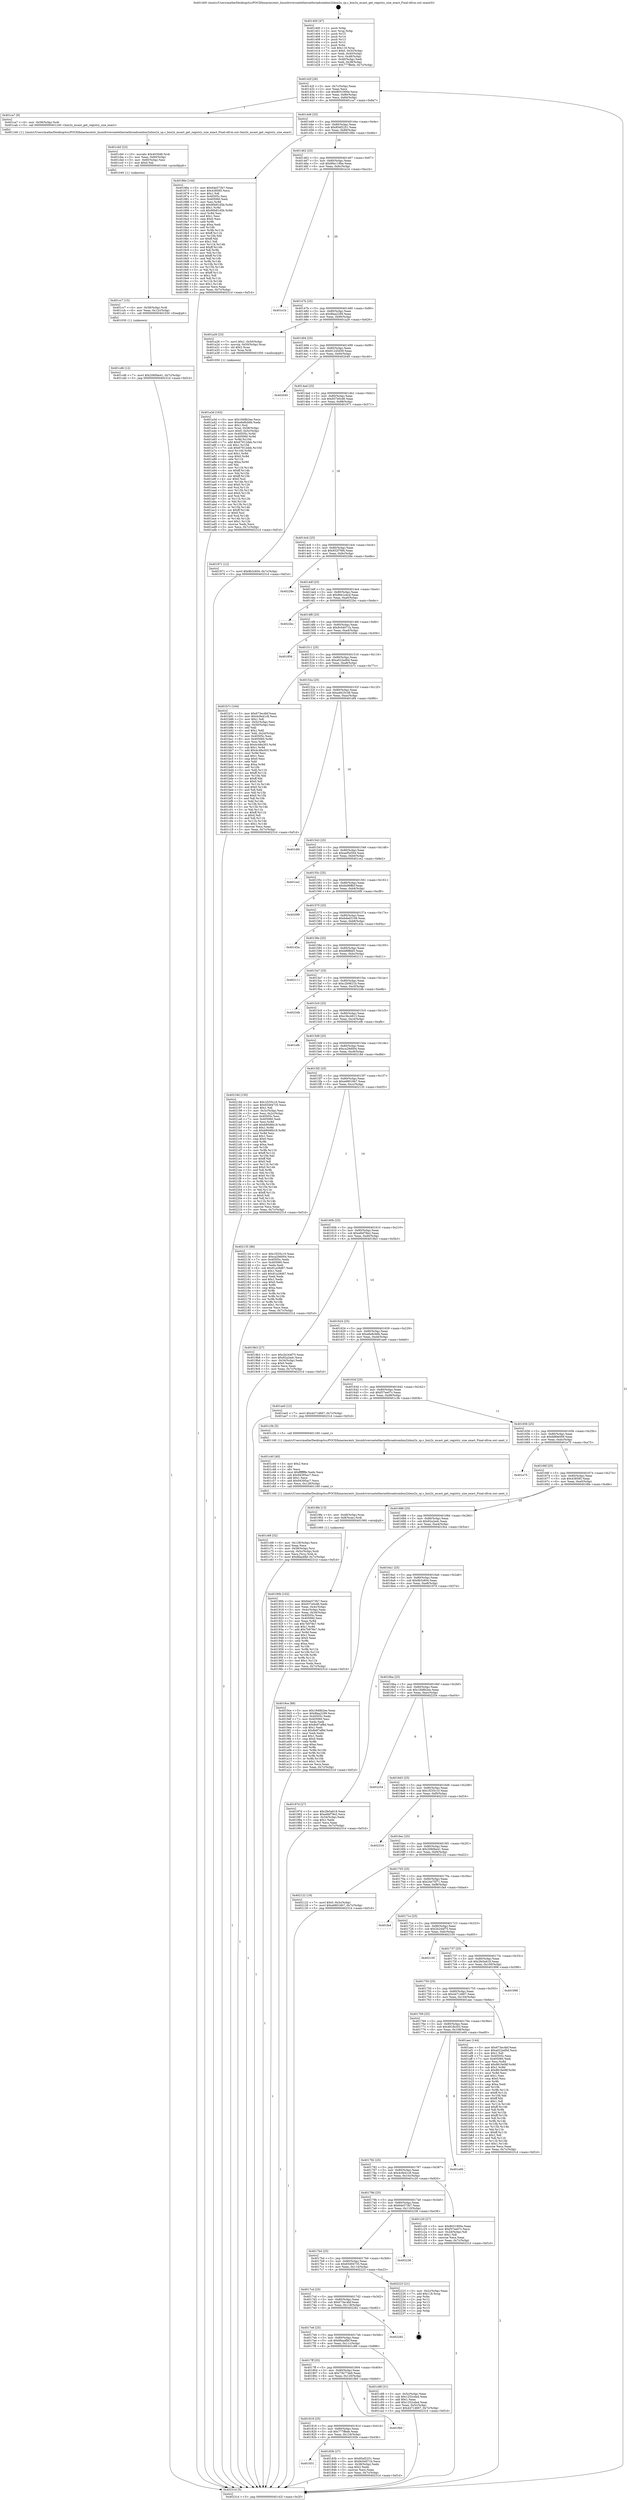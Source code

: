digraph "0x401400" {
  label = "0x401400 (/mnt/c/Users/mathe/Desktop/tcc/POCII/binaries/extr_linuxdriversnetethernetbroadcombnx2xbnx2x_sp.c_bnx2x_mcast_get_registry_size_exact_Final-ollvm.out::main(0))"
  labelloc = "t"
  node[shape=record]

  Entry [label="",width=0.3,height=0.3,shape=circle,fillcolor=black,style=filled]
  "0x40142f" [label="{
     0x40142f [26]\l
     | [instrs]\l
     &nbsp;&nbsp;0x40142f \<+3\>: mov -0x7c(%rbp),%eax\l
     &nbsp;&nbsp;0x401432 \<+2\>: mov %eax,%ecx\l
     &nbsp;&nbsp;0x401434 \<+6\>: sub $0x8031900e,%ecx\l
     &nbsp;&nbsp;0x40143a \<+3\>: mov %eax,-0x80(%rbp)\l
     &nbsp;&nbsp;0x40143d \<+6\>: mov %ecx,-0x84(%rbp)\l
     &nbsp;&nbsp;0x401443 \<+6\>: je 0000000000401ca7 \<main+0x8a7\>\l
  }"]
  "0x401ca7" [label="{
     0x401ca7 [9]\l
     | [instrs]\l
     &nbsp;&nbsp;0x401ca7 \<+4\>: mov -0x58(%rbp),%rdi\l
     &nbsp;&nbsp;0x401cab \<+5\>: call 0000000000401240 \<bnx2x_mcast_get_registry_size_exact\>\l
     | [calls]\l
     &nbsp;&nbsp;0x401240 \{1\} (/mnt/c/Users/mathe/Desktop/tcc/POCII/binaries/extr_linuxdriversnetethernetbroadcombnx2xbnx2x_sp.c_bnx2x_mcast_get_registry_size_exact_Final-ollvm.out::bnx2x_mcast_get_registry_size_exact)\l
  }"]
  "0x401449" [label="{
     0x401449 [25]\l
     | [instrs]\l
     &nbsp;&nbsp;0x401449 \<+5\>: jmp 000000000040144e \<main+0x4e\>\l
     &nbsp;&nbsp;0x40144e \<+3\>: mov -0x80(%rbp),%eax\l
     &nbsp;&nbsp;0x401451 \<+5\>: sub $0x85ef2251,%eax\l
     &nbsp;&nbsp;0x401456 \<+6\>: mov %eax,-0x88(%rbp)\l
     &nbsp;&nbsp;0x40145c \<+6\>: je 000000000040186e \<main+0x46e\>\l
  }"]
  Exit [label="",width=0.3,height=0.3,shape=circle,fillcolor=black,style=filled,peripheries=2]
  "0x40186e" [label="{
     0x40186e [144]\l
     | [instrs]\l
     &nbsp;&nbsp;0x40186e \<+5\>: mov $0x64e573b7,%eax\l
     &nbsp;&nbsp;0x401873 \<+5\>: mov $0x438585,%ecx\l
     &nbsp;&nbsp;0x401878 \<+2\>: mov $0x1,%dl\l
     &nbsp;&nbsp;0x40187a \<+7\>: mov 0x40505c,%esi\l
     &nbsp;&nbsp;0x401881 \<+7\>: mov 0x405060,%edi\l
     &nbsp;&nbsp;0x401888 \<+3\>: mov %esi,%r8d\l
     &nbsp;&nbsp;0x40188b \<+7\>: add $0x90b81d5b,%r8d\l
     &nbsp;&nbsp;0x401892 \<+4\>: sub $0x1,%r8d\l
     &nbsp;&nbsp;0x401896 \<+7\>: sub $0x90b81d5b,%r8d\l
     &nbsp;&nbsp;0x40189d \<+4\>: imul %r8d,%esi\l
     &nbsp;&nbsp;0x4018a1 \<+3\>: and $0x1,%esi\l
     &nbsp;&nbsp;0x4018a4 \<+3\>: cmp $0x0,%esi\l
     &nbsp;&nbsp;0x4018a7 \<+4\>: sete %r9b\l
     &nbsp;&nbsp;0x4018ab \<+3\>: cmp $0xa,%edi\l
     &nbsp;&nbsp;0x4018ae \<+4\>: setl %r10b\l
     &nbsp;&nbsp;0x4018b2 \<+3\>: mov %r9b,%r11b\l
     &nbsp;&nbsp;0x4018b5 \<+4\>: xor $0xff,%r11b\l
     &nbsp;&nbsp;0x4018b9 \<+3\>: mov %r10b,%bl\l
     &nbsp;&nbsp;0x4018bc \<+3\>: xor $0xff,%bl\l
     &nbsp;&nbsp;0x4018bf \<+3\>: xor $0x1,%dl\l
     &nbsp;&nbsp;0x4018c2 \<+3\>: mov %r11b,%r14b\l
     &nbsp;&nbsp;0x4018c5 \<+4\>: and $0xff,%r14b\l
     &nbsp;&nbsp;0x4018c9 \<+3\>: and %dl,%r9b\l
     &nbsp;&nbsp;0x4018cc \<+3\>: mov %bl,%r15b\l
     &nbsp;&nbsp;0x4018cf \<+4\>: and $0xff,%r15b\l
     &nbsp;&nbsp;0x4018d3 \<+3\>: and %dl,%r10b\l
     &nbsp;&nbsp;0x4018d6 \<+3\>: or %r9b,%r14b\l
     &nbsp;&nbsp;0x4018d9 \<+3\>: or %r10b,%r15b\l
     &nbsp;&nbsp;0x4018dc \<+3\>: xor %r15b,%r14b\l
     &nbsp;&nbsp;0x4018df \<+3\>: or %bl,%r11b\l
     &nbsp;&nbsp;0x4018e2 \<+4\>: xor $0xff,%r11b\l
     &nbsp;&nbsp;0x4018e6 \<+3\>: or $0x1,%dl\l
     &nbsp;&nbsp;0x4018e9 \<+3\>: and %dl,%r11b\l
     &nbsp;&nbsp;0x4018ec \<+3\>: or %r11b,%r14b\l
     &nbsp;&nbsp;0x4018ef \<+4\>: test $0x1,%r14b\l
     &nbsp;&nbsp;0x4018f3 \<+3\>: cmovne %ecx,%eax\l
     &nbsp;&nbsp;0x4018f6 \<+3\>: mov %eax,-0x7c(%rbp)\l
     &nbsp;&nbsp;0x4018f9 \<+5\>: jmp 000000000040231d \<main+0xf1d\>\l
  }"]
  "0x401462" [label="{
     0x401462 [25]\l
     | [instrs]\l
     &nbsp;&nbsp;0x401462 \<+5\>: jmp 0000000000401467 \<main+0x67\>\l
     &nbsp;&nbsp;0x401467 \<+3\>: mov -0x80(%rbp),%eax\l
     &nbsp;&nbsp;0x40146a \<+5\>: sub $0x89a119be,%eax\l
     &nbsp;&nbsp;0x40146f \<+6\>: mov %eax,-0x8c(%rbp)\l
     &nbsp;&nbsp;0x401475 \<+6\>: je 0000000000401e1b \<main+0xa1b\>\l
  }"]
  "0x401cd6" [label="{
     0x401cd6 [12]\l
     | [instrs]\l
     &nbsp;&nbsp;0x401cd6 \<+7\>: movl $0x2060be41,-0x7c(%rbp)\l
     &nbsp;&nbsp;0x401cdd \<+5\>: jmp 000000000040231d \<main+0xf1d\>\l
  }"]
  "0x401e1b" [label="{
     0x401e1b\l
  }", style=dashed]
  "0x40147b" [label="{
     0x40147b [25]\l
     | [instrs]\l
     &nbsp;&nbsp;0x40147b \<+5\>: jmp 0000000000401480 \<main+0x80\>\l
     &nbsp;&nbsp;0x401480 \<+3\>: mov -0x80(%rbp),%eax\l
     &nbsp;&nbsp;0x401483 \<+5\>: sub $0x8faa2299,%eax\l
     &nbsp;&nbsp;0x401488 \<+6\>: mov %eax,-0x90(%rbp)\l
     &nbsp;&nbsp;0x40148e \<+6\>: je 0000000000401a26 \<main+0x626\>\l
  }"]
  "0x401cc7" [label="{
     0x401cc7 [15]\l
     | [instrs]\l
     &nbsp;&nbsp;0x401cc7 \<+4\>: mov -0x58(%rbp),%rdi\l
     &nbsp;&nbsp;0x401ccb \<+6\>: mov %eax,-0x12c(%rbp)\l
     &nbsp;&nbsp;0x401cd1 \<+5\>: call 0000000000401030 \<free@plt\>\l
     | [calls]\l
     &nbsp;&nbsp;0x401030 \{1\} (unknown)\l
  }"]
  "0x401a26" [label="{
     0x401a26 [23]\l
     | [instrs]\l
     &nbsp;&nbsp;0x401a26 \<+7\>: movl $0x1,-0x50(%rbp)\l
     &nbsp;&nbsp;0x401a2d \<+4\>: movslq -0x50(%rbp),%rax\l
     &nbsp;&nbsp;0x401a31 \<+4\>: shl $0x2,%rax\l
     &nbsp;&nbsp;0x401a35 \<+3\>: mov %rax,%rdi\l
     &nbsp;&nbsp;0x401a38 \<+5\>: call 0000000000401050 \<malloc@plt\>\l
     | [calls]\l
     &nbsp;&nbsp;0x401050 \{1\} (unknown)\l
  }"]
  "0x401494" [label="{
     0x401494 [25]\l
     | [instrs]\l
     &nbsp;&nbsp;0x401494 \<+5\>: jmp 0000000000401499 \<main+0x99\>\l
     &nbsp;&nbsp;0x401499 \<+3\>: mov -0x80(%rbp),%eax\l
     &nbsp;&nbsp;0x40149c \<+5\>: sub $0x91245d39,%eax\l
     &nbsp;&nbsp;0x4014a1 \<+6\>: mov %eax,-0x94(%rbp)\l
     &nbsp;&nbsp;0x4014a7 \<+6\>: je 0000000000402040 \<main+0xc40\>\l
  }"]
  "0x401cb0" [label="{
     0x401cb0 [23]\l
     | [instrs]\l
     &nbsp;&nbsp;0x401cb0 \<+10\>: movabs $0x4030d6,%rdi\l
     &nbsp;&nbsp;0x401cba \<+3\>: mov %eax,-0x60(%rbp)\l
     &nbsp;&nbsp;0x401cbd \<+3\>: mov -0x60(%rbp),%esi\l
     &nbsp;&nbsp;0x401cc0 \<+2\>: mov $0x0,%al\l
     &nbsp;&nbsp;0x401cc2 \<+5\>: call 0000000000401040 \<printf@plt\>\l
     | [calls]\l
     &nbsp;&nbsp;0x401040 \{1\} (unknown)\l
  }"]
  "0x402040" [label="{
     0x402040\l
  }", style=dashed]
  "0x4014ad" [label="{
     0x4014ad [25]\l
     | [instrs]\l
     &nbsp;&nbsp;0x4014ad \<+5\>: jmp 00000000004014b2 \<main+0xb2\>\l
     &nbsp;&nbsp;0x4014b2 \<+3\>: mov -0x80(%rbp),%eax\l
     &nbsp;&nbsp;0x4014b5 \<+5\>: sub $0x937e0cd6,%eax\l
     &nbsp;&nbsp;0x4014ba \<+6\>: mov %eax,-0x98(%rbp)\l
     &nbsp;&nbsp;0x4014c0 \<+6\>: je 0000000000401971 \<main+0x571\>\l
  }"]
  "0x401c68" [label="{
     0x401c68 [32]\l
     | [instrs]\l
     &nbsp;&nbsp;0x401c68 \<+6\>: mov -0x128(%rbp),%ecx\l
     &nbsp;&nbsp;0x401c6e \<+3\>: imul %eax,%ecx\l
     &nbsp;&nbsp;0x401c71 \<+4\>: mov -0x58(%rbp),%rsi\l
     &nbsp;&nbsp;0x401c75 \<+4\>: movslq -0x5c(%rbp),%rdi\l
     &nbsp;&nbsp;0x401c79 \<+3\>: mov %ecx,(%rsi,%rdi,4)\l
     &nbsp;&nbsp;0x401c7c \<+7\>: movl $0x6faa4fbf,-0x7c(%rbp)\l
     &nbsp;&nbsp;0x401c83 \<+5\>: jmp 000000000040231d \<main+0xf1d\>\l
  }"]
  "0x401971" [label="{
     0x401971 [12]\l
     | [instrs]\l
     &nbsp;&nbsp;0x401971 \<+7\>: movl $0x9b3c604,-0x7c(%rbp)\l
     &nbsp;&nbsp;0x401978 \<+5\>: jmp 000000000040231d \<main+0xf1d\>\l
  }"]
  "0x4014c6" [label="{
     0x4014c6 [25]\l
     | [instrs]\l
     &nbsp;&nbsp;0x4014c6 \<+5\>: jmp 00000000004014cb \<main+0xcb\>\l
     &nbsp;&nbsp;0x4014cb \<+3\>: mov -0x80(%rbp),%eax\l
     &nbsp;&nbsp;0x4014ce \<+5\>: sub $0x952f76f4,%eax\l
     &nbsp;&nbsp;0x4014d3 \<+6\>: mov %eax,-0x9c(%rbp)\l
     &nbsp;&nbsp;0x4014d9 \<+6\>: je 000000000040228e \<main+0xe8e\>\l
  }"]
  "0x401c40" [label="{
     0x401c40 [40]\l
     | [instrs]\l
     &nbsp;&nbsp;0x401c40 \<+5\>: mov $0x2,%ecx\l
     &nbsp;&nbsp;0x401c45 \<+1\>: cltd\l
     &nbsp;&nbsp;0x401c46 \<+2\>: idiv %ecx\l
     &nbsp;&nbsp;0x401c48 \<+6\>: imul $0xfffffffe,%edx,%ecx\l
     &nbsp;&nbsp;0x401c4e \<+6\>: sub $0x94395ac7,%ecx\l
     &nbsp;&nbsp;0x401c54 \<+3\>: add $0x1,%ecx\l
     &nbsp;&nbsp;0x401c57 \<+6\>: add $0x94395ac7,%ecx\l
     &nbsp;&nbsp;0x401c5d \<+6\>: mov %ecx,-0x128(%rbp)\l
     &nbsp;&nbsp;0x401c63 \<+5\>: call 0000000000401160 \<next_i\>\l
     | [calls]\l
     &nbsp;&nbsp;0x401160 \{1\} (/mnt/c/Users/mathe/Desktop/tcc/POCII/binaries/extr_linuxdriversnetethernetbroadcombnx2xbnx2x_sp.c_bnx2x_mcast_get_registry_size_exact_Final-ollvm.out::next_i)\l
  }"]
  "0x40228e" [label="{
     0x40228e\l
  }", style=dashed]
  "0x4014df" [label="{
     0x4014df [25]\l
     | [instrs]\l
     &nbsp;&nbsp;0x4014df \<+5\>: jmp 00000000004014e4 \<main+0xe4\>\l
     &nbsp;&nbsp;0x4014e4 \<+3\>: mov -0x80(%rbp),%eax\l
     &nbsp;&nbsp;0x4014e7 \<+5\>: sub $0x96e1e4cd,%eax\l
     &nbsp;&nbsp;0x4014ec \<+6\>: mov %eax,-0xa0(%rbp)\l
     &nbsp;&nbsp;0x4014f2 \<+6\>: je 00000000004022bc \<main+0xebc\>\l
  }"]
  "0x401a3d" [label="{
     0x401a3d [163]\l
     | [instrs]\l
     &nbsp;&nbsp;0x401a3d \<+5\>: mov $0x1848b2ee,%ecx\l
     &nbsp;&nbsp;0x401a42 \<+5\>: mov $0xe6e8cb6b,%edx\l
     &nbsp;&nbsp;0x401a47 \<+3\>: mov $0x1,%sil\l
     &nbsp;&nbsp;0x401a4a \<+4\>: mov %rax,-0x58(%rbp)\l
     &nbsp;&nbsp;0x401a4e \<+7\>: movl $0x0,-0x5c(%rbp)\l
     &nbsp;&nbsp;0x401a55 \<+8\>: mov 0x40505c,%r8d\l
     &nbsp;&nbsp;0x401a5d \<+8\>: mov 0x405060,%r9d\l
     &nbsp;&nbsp;0x401a65 \<+3\>: mov %r8d,%r10d\l
     &nbsp;&nbsp;0x401a68 \<+7\>: add $0x67912deb,%r10d\l
     &nbsp;&nbsp;0x401a6f \<+4\>: sub $0x1,%r10d\l
     &nbsp;&nbsp;0x401a73 \<+7\>: sub $0x67912deb,%r10d\l
     &nbsp;&nbsp;0x401a7a \<+4\>: imul %r10d,%r8d\l
     &nbsp;&nbsp;0x401a7e \<+4\>: and $0x1,%r8d\l
     &nbsp;&nbsp;0x401a82 \<+4\>: cmp $0x0,%r8d\l
     &nbsp;&nbsp;0x401a86 \<+4\>: sete %r11b\l
     &nbsp;&nbsp;0x401a8a \<+4\>: cmp $0xa,%r9d\l
     &nbsp;&nbsp;0x401a8e \<+3\>: setl %bl\l
     &nbsp;&nbsp;0x401a91 \<+3\>: mov %r11b,%r14b\l
     &nbsp;&nbsp;0x401a94 \<+4\>: xor $0xff,%r14b\l
     &nbsp;&nbsp;0x401a98 \<+3\>: mov %bl,%r15b\l
     &nbsp;&nbsp;0x401a9b \<+4\>: xor $0xff,%r15b\l
     &nbsp;&nbsp;0x401a9f \<+4\>: xor $0x0,%sil\l
     &nbsp;&nbsp;0x401aa3 \<+3\>: mov %r14b,%r12b\l
     &nbsp;&nbsp;0x401aa6 \<+4\>: and $0x0,%r12b\l
     &nbsp;&nbsp;0x401aaa \<+3\>: and %sil,%r11b\l
     &nbsp;&nbsp;0x401aad \<+3\>: mov %r15b,%r13b\l
     &nbsp;&nbsp;0x401ab0 \<+4\>: and $0x0,%r13b\l
     &nbsp;&nbsp;0x401ab4 \<+3\>: and %sil,%bl\l
     &nbsp;&nbsp;0x401ab7 \<+3\>: or %r11b,%r12b\l
     &nbsp;&nbsp;0x401aba \<+3\>: or %bl,%r13b\l
     &nbsp;&nbsp;0x401abd \<+3\>: xor %r13b,%r12b\l
     &nbsp;&nbsp;0x401ac0 \<+3\>: or %r15b,%r14b\l
     &nbsp;&nbsp;0x401ac3 \<+4\>: xor $0xff,%r14b\l
     &nbsp;&nbsp;0x401ac7 \<+4\>: or $0x0,%sil\l
     &nbsp;&nbsp;0x401acb \<+3\>: and %sil,%r14b\l
     &nbsp;&nbsp;0x401ace \<+3\>: or %r14b,%r12b\l
     &nbsp;&nbsp;0x401ad1 \<+4\>: test $0x1,%r12b\l
     &nbsp;&nbsp;0x401ad5 \<+3\>: cmovne %edx,%ecx\l
     &nbsp;&nbsp;0x401ad8 \<+3\>: mov %ecx,-0x7c(%rbp)\l
     &nbsp;&nbsp;0x401adb \<+5\>: jmp 000000000040231d \<main+0xf1d\>\l
  }"]
  "0x4022bc" [label="{
     0x4022bc\l
  }", style=dashed]
  "0x4014f8" [label="{
     0x4014f8 [25]\l
     | [instrs]\l
     &nbsp;&nbsp;0x4014f8 \<+5\>: jmp 00000000004014fd \<main+0xfd\>\l
     &nbsp;&nbsp;0x4014fd \<+3\>: mov -0x80(%rbp),%eax\l
     &nbsp;&nbsp;0x401500 \<+5\>: sub $0x9c04071b,%eax\l
     &nbsp;&nbsp;0x401505 \<+6\>: mov %eax,-0xa4(%rbp)\l
     &nbsp;&nbsp;0x40150b \<+6\>: je 0000000000401856 \<main+0x456\>\l
  }"]
  "0x40190b" [label="{
     0x40190b [102]\l
     | [instrs]\l
     &nbsp;&nbsp;0x40190b \<+5\>: mov $0x64e573b7,%ecx\l
     &nbsp;&nbsp;0x401910 \<+5\>: mov $0x937e0cd6,%edx\l
     &nbsp;&nbsp;0x401915 \<+3\>: mov %eax,-0x4c(%rbp)\l
     &nbsp;&nbsp;0x401918 \<+3\>: mov -0x4c(%rbp),%eax\l
     &nbsp;&nbsp;0x40191b \<+3\>: mov %eax,-0x34(%rbp)\l
     &nbsp;&nbsp;0x40191e \<+7\>: mov 0x40505c,%eax\l
     &nbsp;&nbsp;0x401925 \<+7\>: mov 0x405060,%esi\l
     &nbsp;&nbsp;0x40192c \<+3\>: mov %eax,%r8d\l
     &nbsp;&nbsp;0x40192f \<+7\>: sub $0x7b978e7,%r8d\l
     &nbsp;&nbsp;0x401936 \<+4\>: sub $0x1,%r8d\l
     &nbsp;&nbsp;0x40193a \<+7\>: add $0x7b978e7,%r8d\l
     &nbsp;&nbsp;0x401941 \<+4\>: imul %r8d,%eax\l
     &nbsp;&nbsp;0x401945 \<+3\>: and $0x1,%eax\l
     &nbsp;&nbsp;0x401948 \<+3\>: cmp $0x0,%eax\l
     &nbsp;&nbsp;0x40194b \<+4\>: sete %r9b\l
     &nbsp;&nbsp;0x40194f \<+3\>: cmp $0xa,%esi\l
     &nbsp;&nbsp;0x401952 \<+4\>: setl %r10b\l
     &nbsp;&nbsp;0x401956 \<+3\>: mov %r9b,%r11b\l
     &nbsp;&nbsp;0x401959 \<+3\>: and %r10b,%r11b\l
     &nbsp;&nbsp;0x40195c \<+3\>: xor %r10b,%r9b\l
     &nbsp;&nbsp;0x40195f \<+3\>: or %r9b,%r11b\l
     &nbsp;&nbsp;0x401962 \<+4\>: test $0x1,%r11b\l
     &nbsp;&nbsp;0x401966 \<+3\>: cmovne %edx,%ecx\l
     &nbsp;&nbsp;0x401969 \<+3\>: mov %ecx,-0x7c(%rbp)\l
     &nbsp;&nbsp;0x40196c \<+5\>: jmp 000000000040231d \<main+0xf1d\>\l
  }"]
  "0x401856" [label="{
     0x401856\l
  }", style=dashed]
  "0x401511" [label="{
     0x401511 [25]\l
     | [instrs]\l
     &nbsp;&nbsp;0x401511 \<+5\>: jmp 0000000000401516 \<main+0x116\>\l
     &nbsp;&nbsp;0x401516 \<+3\>: mov -0x80(%rbp),%eax\l
     &nbsp;&nbsp;0x401519 \<+5\>: sub $0xa022ed0d,%eax\l
     &nbsp;&nbsp;0x40151e \<+6\>: mov %eax,-0xa8(%rbp)\l
     &nbsp;&nbsp;0x401524 \<+6\>: je 0000000000401b7c \<main+0x77c\>\l
  }"]
  "0x401400" [label="{
     0x401400 [47]\l
     | [instrs]\l
     &nbsp;&nbsp;0x401400 \<+1\>: push %rbp\l
     &nbsp;&nbsp;0x401401 \<+3\>: mov %rsp,%rbp\l
     &nbsp;&nbsp;0x401404 \<+2\>: push %r15\l
     &nbsp;&nbsp;0x401406 \<+2\>: push %r14\l
     &nbsp;&nbsp;0x401408 \<+2\>: push %r13\l
     &nbsp;&nbsp;0x40140a \<+2\>: push %r12\l
     &nbsp;&nbsp;0x40140c \<+1\>: push %rbx\l
     &nbsp;&nbsp;0x40140d \<+7\>: sub $0x118,%rsp\l
     &nbsp;&nbsp;0x401414 \<+7\>: movl $0x0,-0x3c(%rbp)\l
     &nbsp;&nbsp;0x40141b \<+3\>: mov %edi,-0x40(%rbp)\l
     &nbsp;&nbsp;0x40141e \<+4\>: mov %rsi,-0x48(%rbp)\l
     &nbsp;&nbsp;0x401422 \<+3\>: mov -0x40(%rbp),%edi\l
     &nbsp;&nbsp;0x401425 \<+3\>: mov %edi,-0x38(%rbp)\l
     &nbsp;&nbsp;0x401428 \<+7\>: movl $0x777ffede,-0x7c(%rbp)\l
  }"]
  "0x401b7c" [label="{
     0x401b7c [164]\l
     | [instrs]\l
     &nbsp;&nbsp;0x401b7c \<+5\>: mov $0x673ec4bf,%eax\l
     &nbsp;&nbsp;0x401b81 \<+5\>: mov $0x4c9e41c8,%ecx\l
     &nbsp;&nbsp;0x401b86 \<+2\>: mov $0x1,%dl\l
     &nbsp;&nbsp;0x401b88 \<+3\>: mov -0x5c(%rbp),%esi\l
     &nbsp;&nbsp;0x401b8b \<+3\>: cmp -0x50(%rbp),%esi\l
     &nbsp;&nbsp;0x401b8e \<+4\>: setl %dil\l
     &nbsp;&nbsp;0x401b92 \<+4\>: and $0x1,%dil\l
     &nbsp;&nbsp;0x401b96 \<+4\>: mov %dil,-0x2d(%rbp)\l
     &nbsp;&nbsp;0x401b9a \<+7\>: mov 0x40505c,%esi\l
     &nbsp;&nbsp;0x401ba1 \<+8\>: mov 0x405060,%r8d\l
     &nbsp;&nbsp;0x401ba9 \<+3\>: mov %esi,%r9d\l
     &nbsp;&nbsp;0x401bac \<+7\>: sub $0x4c48a303,%r9d\l
     &nbsp;&nbsp;0x401bb3 \<+4\>: sub $0x1,%r9d\l
     &nbsp;&nbsp;0x401bb7 \<+7\>: add $0x4c48a303,%r9d\l
     &nbsp;&nbsp;0x401bbe \<+4\>: imul %r9d,%esi\l
     &nbsp;&nbsp;0x401bc2 \<+3\>: and $0x1,%esi\l
     &nbsp;&nbsp;0x401bc5 \<+3\>: cmp $0x0,%esi\l
     &nbsp;&nbsp;0x401bc8 \<+4\>: sete %dil\l
     &nbsp;&nbsp;0x401bcc \<+4\>: cmp $0xa,%r8d\l
     &nbsp;&nbsp;0x401bd0 \<+4\>: setl %r10b\l
     &nbsp;&nbsp;0x401bd4 \<+3\>: mov %dil,%r11b\l
     &nbsp;&nbsp;0x401bd7 \<+4\>: xor $0xff,%r11b\l
     &nbsp;&nbsp;0x401bdb \<+3\>: mov %r10b,%bl\l
     &nbsp;&nbsp;0x401bde \<+3\>: xor $0xff,%bl\l
     &nbsp;&nbsp;0x401be1 \<+3\>: xor $0x0,%dl\l
     &nbsp;&nbsp;0x401be4 \<+3\>: mov %r11b,%r14b\l
     &nbsp;&nbsp;0x401be7 \<+4\>: and $0x0,%r14b\l
     &nbsp;&nbsp;0x401beb \<+3\>: and %dl,%dil\l
     &nbsp;&nbsp;0x401bee \<+3\>: mov %bl,%r15b\l
     &nbsp;&nbsp;0x401bf1 \<+4\>: and $0x0,%r15b\l
     &nbsp;&nbsp;0x401bf5 \<+3\>: and %dl,%r10b\l
     &nbsp;&nbsp;0x401bf8 \<+3\>: or %dil,%r14b\l
     &nbsp;&nbsp;0x401bfb \<+3\>: or %r10b,%r15b\l
     &nbsp;&nbsp;0x401bfe \<+3\>: xor %r15b,%r14b\l
     &nbsp;&nbsp;0x401c01 \<+3\>: or %bl,%r11b\l
     &nbsp;&nbsp;0x401c04 \<+4\>: xor $0xff,%r11b\l
     &nbsp;&nbsp;0x401c08 \<+3\>: or $0x0,%dl\l
     &nbsp;&nbsp;0x401c0b \<+3\>: and %dl,%r11b\l
     &nbsp;&nbsp;0x401c0e \<+3\>: or %r11b,%r14b\l
     &nbsp;&nbsp;0x401c11 \<+4\>: test $0x1,%r14b\l
     &nbsp;&nbsp;0x401c15 \<+3\>: cmovne %ecx,%eax\l
     &nbsp;&nbsp;0x401c18 \<+3\>: mov %eax,-0x7c(%rbp)\l
     &nbsp;&nbsp;0x401c1b \<+5\>: jmp 000000000040231d \<main+0xf1d\>\l
  }"]
  "0x40152a" [label="{
     0x40152a [25]\l
     | [instrs]\l
     &nbsp;&nbsp;0x40152a \<+5\>: jmp 000000000040152f \<main+0x12f\>\l
     &nbsp;&nbsp;0x40152f \<+3\>: mov -0x80(%rbp),%eax\l
     &nbsp;&nbsp;0x401532 \<+5\>: sub $0xa4625c38,%eax\l
     &nbsp;&nbsp;0x401537 \<+6\>: mov %eax,-0xac(%rbp)\l
     &nbsp;&nbsp;0x40153d \<+6\>: je 0000000000401df4 \<main+0x9f4\>\l
  }"]
  "0x40231d" [label="{
     0x40231d [5]\l
     | [instrs]\l
     &nbsp;&nbsp;0x40231d \<+5\>: jmp 000000000040142f \<main+0x2f\>\l
  }"]
  "0x401df4" [label="{
     0x401df4\l
  }", style=dashed]
  "0x401543" [label="{
     0x401543 [25]\l
     | [instrs]\l
     &nbsp;&nbsp;0x401543 \<+5\>: jmp 0000000000401548 \<main+0x148\>\l
     &nbsp;&nbsp;0x401548 \<+3\>: mov -0x80(%rbp),%eax\l
     &nbsp;&nbsp;0x40154b \<+5\>: sub $0xaef5e504,%eax\l
     &nbsp;&nbsp;0x401550 \<+6\>: mov %eax,-0xb0(%rbp)\l
     &nbsp;&nbsp;0x401556 \<+6\>: je 0000000000401ce2 \<main+0x8e2\>\l
  }"]
  "0x401831" [label="{
     0x401831\l
  }", style=dashed]
  "0x401ce2" [label="{
     0x401ce2\l
  }", style=dashed]
  "0x40155c" [label="{
     0x40155c [25]\l
     | [instrs]\l
     &nbsp;&nbsp;0x40155c \<+5\>: jmp 0000000000401561 \<main+0x161\>\l
     &nbsp;&nbsp;0x401561 \<+3\>: mov -0x80(%rbp),%eax\l
     &nbsp;&nbsp;0x401564 \<+5\>: sub $0xbb96ffcf,%eax\l
     &nbsp;&nbsp;0x401569 \<+6\>: mov %eax,-0xb4(%rbp)\l
     &nbsp;&nbsp;0x40156f \<+6\>: je 00000000004020f9 \<main+0xcf9\>\l
  }"]
  "0x40183b" [label="{
     0x40183b [27]\l
     | [instrs]\l
     &nbsp;&nbsp;0x40183b \<+5\>: mov $0x85ef2251,%eax\l
     &nbsp;&nbsp;0x401840 \<+5\>: mov $0x9c04071b,%ecx\l
     &nbsp;&nbsp;0x401845 \<+3\>: mov -0x38(%rbp),%edx\l
     &nbsp;&nbsp;0x401848 \<+3\>: cmp $0x2,%edx\l
     &nbsp;&nbsp;0x40184b \<+3\>: cmovne %ecx,%eax\l
     &nbsp;&nbsp;0x40184e \<+3\>: mov %eax,-0x7c(%rbp)\l
     &nbsp;&nbsp;0x401851 \<+5\>: jmp 000000000040231d \<main+0xf1d\>\l
  }"]
  "0x4020f9" [label="{
     0x4020f9\l
  }", style=dashed]
  "0x401575" [label="{
     0x401575 [25]\l
     | [instrs]\l
     &nbsp;&nbsp;0x401575 \<+5\>: jmp 000000000040157a \<main+0x17a\>\l
     &nbsp;&nbsp;0x40157a \<+3\>: mov -0x80(%rbp),%eax\l
     &nbsp;&nbsp;0x40157d \<+5\>: sub $0xbded3108,%eax\l
     &nbsp;&nbsp;0x401582 \<+6\>: mov %eax,-0xb8(%rbp)\l
     &nbsp;&nbsp;0x401588 \<+6\>: je 0000000000401d3a \<main+0x93a\>\l
  }"]
  "0x401818" [label="{
     0x401818 [25]\l
     | [instrs]\l
     &nbsp;&nbsp;0x401818 \<+5\>: jmp 000000000040181d \<main+0x41d\>\l
     &nbsp;&nbsp;0x40181d \<+3\>: mov -0x80(%rbp),%eax\l
     &nbsp;&nbsp;0x401820 \<+5\>: sub $0x777ffede,%eax\l
     &nbsp;&nbsp;0x401825 \<+6\>: mov %eax,-0x124(%rbp)\l
     &nbsp;&nbsp;0x40182b \<+6\>: je 000000000040183b \<main+0x43b\>\l
  }"]
  "0x401d3a" [label="{
     0x401d3a\l
  }", style=dashed]
  "0x40158e" [label="{
     0x40158e [25]\l
     | [instrs]\l
     &nbsp;&nbsp;0x40158e \<+5\>: jmp 0000000000401593 \<main+0x193\>\l
     &nbsp;&nbsp;0x401593 \<+3\>: mov -0x80(%rbp),%eax\l
     &nbsp;&nbsp;0x401596 \<+5\>: sub $0xbf6ffdd5,%eax\l
     &nbsp;&nbsp;0x40159b \<+6\>: mov %eax,-0xbc(%rbp)\l
     &nbsp;&nbsp;0x4015a1 \<+6\>: je 0000000000402111 \<main+0xd11\>\l
  }"]
  "0x401fb0" [label="{
     0x401fb0\l
  }", style=dashed]
  "0x402111" [label="{
     0x402111\l
  }", style=dashed]
  "0x4015a7" [label="{
     0x4015a7 [25]\l
     | [instrs]\l
     &nbsp;&nbsp;0x4015a7 \<+5\>: jmp 00000000004015ac \<main+0x1ac\>\l
     &nbsp;&nbsp;0x4015ac \<+3\>: mov -0x80(%rbp),%eax\l
     &nbsp;&nbsp;0x4015af \<+5\>: sub $0xc2b9621b,%eax\l
     &nbsp;&nbsp;0x4015b4 \<+6\>: mov %eax,-0xc0(%rbp)\l
     &nbsp;&nbsp;0x4015ba \<+6\>: je 00000000004022db \<main+0xedb\>\l
  }"]
  "0x4017ff" [label="{
     0x4017ff [25]\l
     | [instrs]\l
     &nbsp;&nbsp;0x4017ff \<+5\>: jmp 0000000000401804 \<main+0x404\>\l
     &nbsp;&nbsp;0x401804 \<+3\>: mov -0x80(%rbp),%eax\l
     &nbsp;&nbsp;0x401807 \<+5\>: sub $0x73b774e9,%eax\l
     &nbsp;&nbsp;0x40180c \<+6\>: mov %eax,-0x120(%rbp)\l
     &nbsp;&nbsp;0x401812 \<+6\>: je 0000000000401fb0 \<main+0xbb0\>\l
  }"]
  "0x4022db" [label="{
     0x4022db\l
  }", style=dashed]
  "0x4015c0" [label="{
     0x4015c0 [25]\l
     | [instrs]\l
     &nbsp;&nbsp;0x4015c0 \<+5\>: jmp 00000000004015c5 \<main+0x1c5\>\l
     &nbsp;&nbsp;0x4015c5 \<+3\>: mov -0x80(%rbp),%eax\l
     &nbsp;&nbsp;0x4015c8 \<+5\>: sub $0xc3bc4813,%eax\l
     &nbsp;&nbsp;0x4015cd \<+6\>: mov %eax,-0xc4(%rbp)\l
     &nbsp;&nbsp;0x4015d3 \<+6\>: je 0000000000401efb \<main+0xafb\>\l
  }"]
  "0x401c88" [label="{
     0x401c88 [31]\l
     | [instrs]\l
     &nbsp;&nbsp;0x401c88 \<+3\>: mov -0x5c(%rbp),%eax\l
     &nbsp;&nbsp;0x401c8b \<+5\>: sub $0x1252cda4,%eax\l
     &nbsp;&nbsp;0x401c90 \<+3\>: add $0x1,%eax\l
     &nbsp;&nbsp;0x401c93 \<+5\>: add $0x1252cda4,%eax\l
     &nbsp;&nbsp;0x401c98 \<+3\>: mov %eax,-0x5c(%rbp)\l
     &nbsp;&nbsp;0x401c9b \<+7\>: movl $0x44714667,-0x7c(%rbp)\l
     &nbsp;&nbsp;0x401ca2 \<+5\>: jmp 000000000040231d \<main+0xf1d\>\l
  }"]
  "0x401efb" [label="{
     0x401efb\l
  }", style=dashed]
  "0x4015d9" [label="{
     0x4015d9 [25]\l
     | [instrs]\l
     &nbsp;&nbsp;0x4015d9 \<+5\>: jmp 00000000004015de \<main+0x1de\>\l
     &nbsp;&nbsp;0x4015de \<+3\>: mov -0x80(%rbp),%eax\l
     &nbsp;&nbsp;0x4015e1 \<+5\>: sub $0xca29d004,%eax\l
     &nbsp;&nbsp;0x4015e6 \<+6\>: mov %eax,-0xc8(%rbp)\l
     &nbsp;&nbsp;0x4015ec \<+6\>: je 000000000040218d \<main+0xd8d\>\l
  }"]
  "0x4017e6" [label="{
     0x4017e6 [25]\l
     | [instrs]\l
     &nbsp;&nbsp;0x4017e6 \<+5\>: jmp 00000000004017eb \<main+0x3eb\>\l
     &nbsp;&nbsp;0x4017eb \<+3\>: mov -0x80(%rbp),%eax\l
     &nbsp;&nbsp;0x4017ee \<+5\>: sub $0x6faa4fbf,%eax\l
     &nbsp;&nbsp;0x4017f3 \<+6\>: mov %eax,-0x11c(%rbp)\l
     &nbsp;&nbsp;0x4017f9 \<+6\>: je 0000000000401c88 \<main+0x888\>\l
  }"]
  "0x40218d" [label="{
     0x40218d [150]\l
     | [instrs]\l
     &nbsp;&nbsp;0x40218d \<+5\>: mov $0x1f255c10,%eax\l
     &nbsp;&nbsp;0x402192 \<+5\>: mov $0x65494735,%ecx\l
     &nbsp;&nbsp;0x402197 \<+2\>: mov $0x1,%dl\l
     &nbsp;&nbsp;0x402199 \<+3\>: mov -0x3c(%rbp),%esi\l
     &nbsp;&nbsp;0x40219c \<+3\>: mov %esi,-0x2c(%rbp)\l
     &nbsp;&nbsp;0x40219f \<+7\>: mov 0x40505c,%esi\l
     &nbsp;&nbsp;0x4021a6 \<+7\>: mov 0x405060,%edi\l
     &nbsp;&nbsp;0x4021ad \<+3\>: mov %esi,%r8d\l
     &nbsp;&nbsp;0x4021b0 \<+7\>: add $0xb90d6b18,%r8d\l
     &nbsp;&nbsp;0x4021b7 \<+4\>: sub $0x1,%r8d\l
     &nbsp;&nbsp;0x4021bb \<+7\>: sub $0xb90d6b18,%r8d\l
     &nbsp;&nbsp;0x4021c2 \<+4\>: imul %r8d,%esi\l
     &nbsp;&nbsp;0x4021c6 \<+3\>: and $0x1,%esi\l
     &nbsp;&nbsp;0x4021c9 \<+3\>: cmp $0x0,%esi\l
     &nbsp;&nbsp;0x4021cc \<+4\>: sete %r9b\l
     &nbsp;&nbsp;0x4021d0 \<+3\>: cmp $0xa,%edi\l
     &nbsp;&nbsp;0x4021d3 \<+4\>: setl %r10b\l
     &nbsp;&nbsp;0x4021d7 \<+3\>: mov %r9b,%r11b\l
     &nbsp;&nbsp;0x4021da \<+4\>: xor $0xff,%r11b\l
     &nbsp;&nbsp;0x4021de \<+3\>: mov %r10b,%bl\l
     &nbsp;&nbsp;0x4021e1 \<+3\>: xor $0xff,%bl\l
     &nbsp;&nbsp;0x4021e4 \<+3\>: xor $0x0,%dl\l
     &nbsp;&nbsp;0x4021e7 \<+3\>: mov %r11b,%r14b\l
     &nbsp;&nbsp;0x4021ea \<+4\>: and $0x0,%r14b\l
     &nbsp;&nbsp;0x4021ee \<+3\>: and %dl,%r9b\l
     &nbsp;&nbsp;0x4021f1 \<+3\>: mov %bl,%r15b\l
     &nbsp;&nbsp;0x4021f4 \<+4\>: and $0x0,%r15b\l
     &nbsp;&nbsp;0x4021f8 \<+3\>: and %dl,%r10b\l
     &nbsp;&nbsp;0x4021fb \<+3\>: or %r9b,%r14b\l
     &nbsp;&nbsp;0x4021fe \<+3\>: or %r10b,%r15b\l
     &nbsp;&nbsp;0x402201 \<+3\>: xor %r15b,%r14b\l
     &nbsp;&nbsp;0x402204 \<+3\>: or %bl,%r11b\l
     &nbsp;&nbsp;0x402207 \<+4\>: xor $0xff,%r11b\l
     &nbsp;&nbsp;0x40220b \<+3\>: or $0x0,%dl\l
     &nbsp;&nbsp;0x40220e \<+3\>: and %dl,%r11b\l
     &nbsp;&nbsp;0x402211 \<+3\>: or %r11b,%r14b\l
     &nbsp;&nbsp;0x402214 \<+4\>: test $0x1,%r14b\l
     &nbsp;&nbsp;0x402218 \<+3\>: cmovne %ecx,%eax\l
     &nbsp;&nbsp;0x40221b \<+3\>: mov %eax,-0x7c(%rbp)\l
     &nbsp;&nbsp;0x40221e \<+5\>: jmp 000000000040231d \<main+0xf1d\>\l
  }"]
  "0x4015f2" [label="{
     0x4015f2 [25]\l
     | [instrs]\l
     &nbsp;&nbsp;0x4015f2 \<+5\>: jmp 00000000004015f7 \<main+0x1f7\>\l
     &nbsp;&nbsp;0x4015f7 \<+3\>: mov -0x80(%rbp),%eax\l
     &nbsp;&nbsp;0x4015fa \<+5\>: sub $0xe68016b7,%eax\l
     &nbsp;&nbsp;0x4015ff \<+6\>: mov %eax,-0xcc(%rbp)\l
     &nbsp;&nbsp;0x401605 \<+6\>: je 0000000000402135 \<main+0xd35\>\l
  }"]
  "0x402282" [label="{
     0x402282\l
  }", style=dashed]
  "0x402135" [label="{
     0x402135 [88]\l
     | [instrs]\l
     &nbsp;&nbsp;0x402135 \<+5\>: mov $0x1f255c10,%eax\l
     &nbsp;&nbsp;0x40213a \<+5\>: mov $0xca29d004,%ecx\l
     &nbsp;&nbsp;0x40213f \<+7\>: mov 0x40505c,%edx\l
     &nbsp;&nbsp;0x402146 \<+7\>: mov 0x405060,%esi\l
     &nbsp;&nbsp;0x40214d \<+2\>: mov %edx,%edi\l
     &nbsp;&nbsp;0x40214f \<+6\>: sub $0x91a28d67,%edi\l
     &nbsp;&nbsp;0x402155 \<+3\>: sub $0x1,%edi\l
     &nbsp;&nbsp;0x402158 \<+6\>: add $0x91a28d67,%edi\l
     &nbsp;&nbsp;0x40215e \<+3\>: imul %edi,%edx\l
     &nbsp;&nbsp;0x402161 \<+3\>: and $0x1,%edx\l
     &nbsp;&nbsp;0x402164 \<+3\>: cmp $0x0,%edx\l
     &nbsp;&nbsp;0x402167 \<+4\>: sete %r8b\l
     &nbsp;&nbsp;0x40216b \<+3\>: cmp $0xa,%esi\l
     &nbsp;&nbsp;0x40216e \<+4\>: setl %r9b\l
     &nbsp;&nbsp;0x402172 \<+3\>: mov %r8b,%r10b\l
     &nbsp;&nbsp;0x402175 \<+3\>: and %r9b,%r10b\l
     &nbsp;&nbsp;0x402178 \<+3\>: xor %r9b,%r8b\l
     &nbsp;&nbsp;0x40217b \<+3\>: or %r8b,%r10b\l
     &nbsp;&nbsp;0x40217e \<+4\>: test $0x1,%r10b\l
     &nbsp;&nbsp;0x402182 \<+3\>: cmovne %ecx,%eax\l
     &nbsp;&nbsp;0x402185 \<+3\>: mov %eax,-0x7c(%rbp)\l
     &nbsp;&nbsp;0x402188 \<+5\>: jmp 000000000040231d \<main+0xf1d\>\l
  }"]
  "0x40160b" [label="{
     0x40160b [25]\l
     | [instrs]\l
     &nbsp;&nbsp;0x40160b \<+5\>: jmp 0000000000401610 \<main+0x210\>\l
     &nbsp;&nbsp;0x401610 \<+3\>: mov -0x80(%rbp),%eax\l
     &nbsp;&nbsp;0x401613 \<+5\>: sub $0xe6bf78e2,%eax\l
     &nbsp;&nbsp;0x401618 \<+6\>: mov %eax,-0xd0(%rbp)\l
     &nbsp;&nbsp;0x40161e \<+6\>: je 00000000004019b3 \<main+0x5b3\>\l
  }"]
  "0x4017cd" [label="{
     0x4017cd [25]\l
     | [instrs]\l
     &nbsp;&nbsp;0x4017cd \<+5\>: jmp 00000000004017d2 \<main+0x3d2\>\l
     &nbsp;&nbsp;0x4017d2 \<+3\>: mov -0x80(%rbp),%eax\l
     &nbsp;&nbsp;0x4017d5 \<+5\>: sub $0x673ec4bf,%eax\l
     &nbsp;&nbsp;0x4017da \<+6\>: mov %eax,-0x118(%rbp)\l
     &nbsp;&nbsp;0x4017e0 \<+6\>: je 0000000000402282 \<main+0xe82\>\l
  }"]
  "0x4019b3" [label="{
     0x4019b3 [27]\l
     | [instrs]\l
     &nbsp;&nbsp;0x4019b3 \<+5\>: mov $0x2b244f75,%eax\l
     &nbsp;&nbsp;0x4019b8 \<+5\>: mov $0x92a2edc,%ecx\l
     &nbsp;&nbsp;0x4019bd \<+3\>: mov -0x34(%rbp),%edx\l
     &nbsp;&nbsp;0x4019c0 \<+3\>: cmp $0x0,%edx\l
     &nbsp;&nbsp;0x4019c3 \<+3\>: cmove %ecx,%eax\l
     &nbsp;&nbsp;0x4019c6 \<+3\>: mov %eax,-0x7c(%rbp)\l
     &nbsp;&nbsp;0x4019c9 \<+5\>: jmp 000000000040231d \<main+0xf1d\>\l
  }"]
  "0x401624" [label="{
     0x401624 [25]\l
     | [instrs]\l
     &nbsp;&nbsp;0x401624 \<+5\>: jmp 0000000000401629 \<main+0x229\>\l
     &nbsp;&nbsp;0x401629 \<+3\>: mov -0x80(%rbp),%eax\l
     &nbsp;&nbsp;0x40162c \<+5\>: sub $0xe6e8cb6b,%eax\l
     &nbsp;&nbsp;0x401631 \<+6\>: mov %eax,-0xd4(%rbp)\l
     &nbsp;&nbsp;0x401637 \<+6\>: je 0000000000401ae0 \<main+0x6e0\>\l
  }"]
  "0x402223" [label="{
     0x402223 [21]\l
     | [instrs]\l
     &nbsp;&nbsp;0x402223 \<+3\>: mov -0x2c(%rbp),%eax\l
     &nbsp;&nbsp;0x402226 \<+7\>: add $0x118,%rsp\l
     &nbsp;&nbsp;0x40222d \<+1\>: pop %rbx\l
     &nbsp;&nbsp;0x40222e \<+2\>: pop %r12\l
     &nbsp;&nbsp;0x402230 \<+2\>: pop %r13\l
     &nbsp;&nbsp;0x402232 \<+2\>: pop %r14\l
     &nbsp;&nbsp;0x402234 \<+2\>: pop %r15\l
     &nbsp;&nbsp;0x402236 \<+1\>: pop %rbp\l
     &nbsp;&nbsp;0x402237 \<+1\>: ret\l
  }"]
  "0x401ae0" [label="{
     0x401ae0 [12]\l
     | [instrs]\l
     &nbsp;&nbsp;0x401ae0 \<+7\>: movl $0x44714667,-0x7c(%rbp)\l
     &nbsp;&nbsp;0x401ae7 \<+5\>: jmp 000000000040231d \<main+0xf1d\>\l
  }"]
  "0x40163d" [label="{
     0x40163d [25]\l
     | [instrs]\l
     &nbsp;&nbsp;0x40163d \<+5\>: jmp 0000000000401642 \<main+0x242\>\l
     &nbsp;&nbsp;0x401642 \<+3\>: mov -0x80(%rbp),%eax\l
     &nbsp;&nbsp;0x401645 \<+5\>: sub $0xf37ee07c,%eax\l
     &nbsp;&nbsp;0x40164a \<+6\>: mov %eax,-0xd8(%rbp)\l
     &nbsp;&nbsp;0x401650 \<+6\>: je 0000000000401c3b \<main+0x83b\>\l
  }"]
  "0x4017b4" [label="{
     0x4017b4 [25]\l
     | [instrs]\l
     &nbsp;&nbsp;0x4017b4 \<+5\>: jmp 00000000004017b9 \<main+0x3b9\>\l
     &nbsp;&nbsp;0x4017b9 \<+3\>: mov -0x80(%rbp),%eax\l
     &nbsp;&nbsp;0x4017bc \<+5\>: sub $0x65494735,%eax\l
     &nbsp;&nbsp;0x4017c1 \<+6\>: mov %eax,-0x114(%rbp)\l
     &nbsp;&nbsp;0x4017c7 \<+6\>: je 0000000000402223 \<main+0xe23\>\l
  }"]
  "0x401c3b" [label="{
     0x401c3b [5]\l
     | [instrs]\l
     &nbsp;&nbsp;0x401c3b \<+5\>: call 0000000000401160 \<next_i\>\l
     | [calls]\l
     &nbsp;&nbsp;0x401160 \{1\} (/mnt/c/Users/mathe/Desktop/tcc/POCII/binaries/extr_linuxdriversnetethernetbroadcombnx2xbnx2x_sp.c_bnx2x_mcast_get_registry_size_exact_Final-ollvm.out::next_i)\l
  }"]
  "0x401656" [label="{
     0x401656 [25]\l
     | [instrs]\l
     &nbsp;&nbsp;0x401656 \<+5\>: jmp 000000000040165b \<main+0x25b\>\l
     &nbsp;&nbsp;0x40165b \<+3\>: mov -0x80(%rbp),%eax\l
     &nbsp;&nbsp;0x40165e \<+5\>: sub $0xfd89e009,%eax\l
     &nbsp;&nbsp;0x401663 \<+6\>: mov %eax,-0xdc(%rbp)\l
     &nbsp;&nbsp;0x401669 \<+6\>: je 0000000000401e75 \<main+0xa75\>\l
  }"]
  "0x402238" [label="{
     0x402238\l
  }", style=dashed]
  "0x401e75" [label="{
     0x401e75\l
  }", style=dashed]
  "0x40166f" [label="{
     0x40166f [25]\l
     | [instrs]\l
     &nbsp;&nbsp;0x40166f \<+5\>: jmp 0000000000401674 \<main+0x274\>\l
     &nbsp;&nbsp;0x401674 \<+3\>: mov -0x80(%rbp),%eax\l
     &nbsp;&nbsp;0x401677 \<+5\>: sub $0x438585,%eax\l
     &nbsp;&nbsp;0x40167c \<+6\>: mov %eax,-0xe0(%rbp)\l
     &nbsp;&nbsp;0x401682 \<+6\>: je 00000000004018fe \<main+0x4fe\>\l
  }"]
  "0x40179b" [label="{
     0x40179b [25]\l
     | [instrs]\l
     &nbsp;&nbsp;0x40179b \<+5\>: jmp 00000000004017a0 \<main+0x3a0\>\l
     &nbsp;&nbsp;0x4017a0 \<+3\>: mov -0x80(%rbp),%eax\l
     &nbsp;&nbsp;0x4017a3 \<+5\>: sub $0x64e573b7,%eax\l
     &nbsp;&nbsp;0x4017a8 \<+6\>: mov %eax,-0x110(%rbp)\l
     &nbsp;&nbsp;0x4017ae \<+6\>: je 0000000000402238 \<main+0xe38\>\l
  }"]
  "0x4018fe" [label="{
     0x4018fe [13]\l
     | [instrs]\l
     &nbsp;&nbsp;0x4018fe \<+4\>: mov -0x48(%rbp),%rax\l
     &nbsp;&nbsp;0x401902 \<+4\>: mov 0x8(%rax),%rdi\l
     &nbsp;&nbsp;0x401906 \<+5\>: call 0000000000401060 \<atoi@plt\>\l
     | [calls]\l
     &nbsp;&nbsp;0x401060 \{1\} (unknown)\l
  }"]
  "0x401688" [label="{
     0x401688 [25]\l
     | [instrs]\l
     &nbsp;&nbsp;0x401688 \<+5\>: jmp 000000000040168d \<main+0x28d\>\l
     &nbsp;&nbsp;0x40168d \<+3\>: mov -0x80(%rbp),%eax\l
     &nbsp;&nbsp;0x401690 \<+5\>: sub $0x92a2edc,%eax\l
     &nbsp;&nbsp;0x401695 \<+6\>: mov %eax,-0xe4(%rbp)\l
     &nbsp;&nbsp;0x40169b \<+6\>: je 00000000004019ce \<main+0x5ce\>\l
  }"]
  "0x401c20" [label="{
     0x401c20 [27]\l
     | [instrs]\l
     &nbsp;&nbsp;0x401c20 \<+5\>: mov $0x8031900e,%eax\l
     &nbsp;&nbsp;0x401c25 \<+5\>: mov $0xf37ee07c,%ecx\l
     &nbsp;&nbsp;0x401c2a \<+3\>: mov -0x2d(%rbp),%dl\l
     &nbsp;&nbsp;0x401c2d \<+3\>: test $0x1,%dl\l
     &nbsp;&nbsp;0x401c30 \<+3\>: cmovne %ecx,%eax\l
     &nbsp;&nbsp;0x401c33 \<+3\>: mov %eax,-0x7c(%rbp)\l
     &nbsp;&nbsp;0x401c36 \<+5\>: jmp 000000000040231d \<main+0xf1d\>\l
  }"]
  "0x4019ce" [label="{
     0x4019ce [88]\l
     | [instrs]\l
     &nbsp;&nbsp;0x4019ce \<+5\>: mov $0x1848b2ee,%eax\l
     &nbsp;&nbsp;0x4019d3 \<+5\>: mov $0x8faa2299,%ecx\l
     &nbsp;&nbsp;0x4019d8 \<+7\>: mov 0x40505c,%edx\l
     &nbsp;&nbsp;0x4019df \<+7\>: mov 0x405060,%esi\l
     &nbsp;&nbsp;0x4019e6 \<+2\>: mov %edx,%edi\l
     &nbsp;&nbsp;0x4019e8 \<+6\>: add $0x8e97af8d,%edi\l
     &nbsp;&nbsp;0x4019ee \<+3\>: sub $0x1,%edi\l
     &nbsp;&nbsp;0x4019f1 \<+6\>: sub $0x8e97af8d,%edi\l
     &nbsp;&nbsp;0x4019f7 \<+3\>: imul %edi,%edx\l
     &nbsp;&nbsp;0x4019fa \<+3\>: and $0x1,%edx\l
     &nbsp;&nbsp;0x4019fd \<+3\>: cmp $0x0,%edx\l
     &nbsp;&nbsp;0x401a00 \<+4\>: sete %r8b\l
     &nbsp;&nbsp;0x401a04 \<+3\>: cmp $0xa,%esi\l
     &nbsp;&nbsp;0x401a07 \<+4\>: setl %r9b\l
     &nbsp;&nbsp;0x401a0b \<+3\>: mov %r8b,%r10b\l
     &nbsp;&nbsp;0x401a0e \<+3\>: and %r9b,%r10b\l
     &nbsp;&nbsp;0x401a11 \<+3\>: xor %r9b,%r8b\l
     &nbsp;&nbsp;0x401a14 \<+3\>: or %r8b,%r10b\l
     &nbsp;&nbsp;0x401a17 \<+4\>: test $0x1,%r10b\l
     &nbsp;&nbsp;0x401a1b \<+3\>: cmovne %ecx,%eax\l
     &nbsp;&nbsp;0x401a1e \<+3\>: mov %eax,-0x7c(%rbp)\l
     &nbsp;&nbsp;0x401a21 \<+5\>: jmp 000000000040231d \<main+0xf1d\>\l
  }"]
  "0x4016a1" [label="{
     0x4016a1 [25]\l
     | [instrs]\l
     &nbsp;&nbsp;0x4016a1 \<+5\>: jmp 00000000004016a6 \<main+0x2a6\>\l
     &nbsp;&nbsp;0x4016a6 \<+3\>: mov -0x80(%rbp),%eax\l
     &nbsp;&nbsp;0x4016a9 \<+5\>: sub $0x9b3c604,%eax\l
     &nbsp;&nbsp;0x4016ae \<+6\>: mov %eax,-0xe8(%rbp)\l
     &nbsp;&nbsp;0x4016b4 \<+6\>: je 000000000040197d \<main+0x57d\>\l
  }"]
  "0x401782" [label="{
     0x401782 [25]\l
     | [instrs]\l
     &nbsp;&nbsp;0x401782 \<+5\>: jmp 0000000000401787 \<main+0x387\>\l
     &nbsp;&nbsp;0x401787 \<+3\>: mov -0x80(%rbp),%eax\l
     &nbsp;&nbsp;0x40178a \<+5\>: sub $0x4c9e41c8,%eax\l
     &nbsp;&nbsp;0x40178f \<+6\>: mov %eax,-0x10c(%rbp)\l
     &nbsp;&nbsp;0x401795 \<+6\>: je 0000000000401c20 \<main+0x820\>\l
  }"]
  "0x40197d" [label="{
     0x40197d [27]\l
     | [instrs]\l
     &nbsp;&nbsp;0x40197d \<+5\>: mov $0x2fe5a618,%eax\l
     &nbsp;&nbsp;0x401982 \<+5\>: mov $0xe6bf78e2,%ecx\l
     &nbsp;&nbsp;0x401987 \<+3\>: mov -0x34(%rbp),%edx\l
     &nbsp;&nbsp;0x40198a \<+3\>: cmp $0x1,%edx\l
     &nbsp;&nbsp;0x40198d \<+3\>: cmovl %ecx,%eax\l
     &nbsp;&nbsp;0x401990 \<+3\>: mov %eax,-0x7c(%rbp)\l
     &nbsp;&nbsp;0x401993 \<+5\>: jmp 000000000040231d \<main+0xf1d\>\l
  }"]
  "0x4016ba" [label="{
     0x4016ba [25]\l
     | [instrs]\l
     &nbsp;&nbsp;0x4016ba \<+5\>: jmp 00000000004016bf \<main+0x2bf\>\l
     &nbsp;&nbsp;0x4016bf \<+3\>: mov -0x80(%rbp),%eax\l
     &nbsp;&nbsp;0x4016c2 \<+5\>: sub $0x1848b2ee,%eax\l
     &nbsp;&nbsp;0x4016c7 \<+6\>: mov %eax,-0xec(%rbp)\l
     &nbsp;&nbsp;0x4016cd \<+6\>: je 0000000000402254 \<main+0xe54\>\l
  }"]
  "0x401e00" [label="{
     0x401e00\l
  }", style=dashed]
  "0x402254" [label="{
     0x402254\l
  }", style=dashed]
  "0x4016d3" [label="{
     0x4016d3 [25]\l
     | [instrs]\l
     &nbsp;&nbsp;0x4016d3 \<+5\>: jmp 00000000004016d8 \<main+0x2d8\>\l
     &nbsp;&nbsp;0x4016d8 \<+3\>: mov -0x80(%rbp),%eax\l
     &nbsp;&nbsp;0x4016db \<+5\>: sub $0x1f255c10,%eax\l
     &nbsp;&nbsp;0x4016e0 \<+6\>: mov %eax,-0xf0(%rbp)\l
     &nbsp;&nbsp;0x4016e6 \<+6\>: je 0000000000402316 \<main+0xf16\>\l
  }"]
  "0x401769" [label="{
     0x401769 [25]\l
     | [instrs]\l
     &nbsp;&nbsp;0x401769 \<+5\>: jmp 000000000040176e \<main+0x36e\>\l
     &nbsp;&nbsp;0x40176e \<+3\>: mov -0x80(%rbp),%eax\l
     &nbsp;&nbsp;0x401771 \<+5\>: sub $0x481fb203,%eax\l
     &nbsp;&nbsp;0x401776 \<+6\>: mov %eax,-0x108(%rbp)\l
     &nbsp;&nbsp;0x40177c \<+6\>: je 0000000000401e00 \<main+0xa00\>\l
  }"]
  "0x402316" [label="{
     0x402316\l
  }", style=dashed]
  "0x4016ec" [label="{
     0x4016ec [25]\l
     | [instrs]\l
     &nbsp;&nbsp;0x4016ec \<+5\>: jmp 00000000004016f1 \<main+0x2f1\>\l
     &nbsp;&nbsp;0x4016f1 \<+3\>: mov -0x80(%rbp),%eax\l
     &nbsp;&nbsp;0x4016f4 \<+5\>: sub $0x2060be41,%eax\l
     &nbsp;&nbsp;0x4016f9 \<+6\>: mov %eax,-0xf4(%rbp)\l
     &nbsp;&nbsp;0x4016ff \<+6\>: je 0000000000402122 \<main+0xd22\>\l
  }"]
  "0x401aec" [label="{
     0x401aec [144]\l
     | [instrs]\l
     &nbsp;&nbsp;0x401aec \<+5\>: mov $0x673ec4bf,%eax\l
     &nbsp;&nbsp;0x401af1 \<+5\>: mov $0xa022ed0d,%ecx\l
     &nbsp;&nbsp;0x401af6 \<+2\>: mov $0x1,%dl\l
     &nbsp;&nbsp;0x401af8 \<+7\>: mov 0x40505c,%esi\l
     &nbsp;&nbsp;0x401aff \<+7\>: mov 0x405060,%edi\l
     &nbsp;&nbsp;0x401b06 \<+3\>: mov %esi,%r8d\l
     &nbsp;&nbsp;0x401b09 \<+7\>: add $0x861fe08f,%r8d\l
     &nbsp;&nbsp;0x401b10 \<+4\>: sub $0x1,%r8d\l
     &nbsp;&nbsp;0x401b14 \<+7\>: sub $0x861fe08f,%r8d\l
     &nbsp;&nbsp;0x401b1b \<+4\>: imul %r8d,%esi\l
     &nbsp;&nbsp;0x401b1f \<+3\>: and $0x1,%esi\l
     &nbsp;&nbsp;0x401b22 \<+3\>: cmp $0x0,%esi\l
     &nbsp;&nbsp;0x401b25 \<+4\>: sete %r9b\l
     &nbsp;&nbsp;0x401b29 \<+3\>: cmp $0xa,%edi\l
     &nbsp;&nbsp;0x401b2c \<+4\>: setl %r10b\l
     &nbsp;&nbsp;0x401b30 \<+3\>: mov %r9b,%r11b\l
     &nbsp;&nbsp;0x401b33 \<+4\>: xor $0xff,%r11b\l
     &nbsp;&nbsp;0x401b37 \<+3\>: mov %r10b,%bl\l
     &nbsp;&nbsp;0x401b3a \<+3\>: xor $0xff,%bl\l
     &nbsp;&nbsp;0x401b3d \<+3\>: xor $0x1,%dl\l
     &nbsp;&nbsp;0x401b40 \<+3\>: mov %r11b,%r14b\l
     &nbsp;&nbsp;0x401b43 \<+4\>: and $0xff,%r14b\l
     &nbsp;&nbsp;0x401b47 \<+3\>: and %dl,%r9b\l
     &nbsp;&nbsp;0x401b4a \<+3\>: mov %bl,%r15b\l
     &nbsp;&nbsp;0x401b4d \<+4\>: and $0xff,%r15b\l
     &nbsp;&nbsp;0x401b51 \<+3\>: and %dl,%r10b\l
     &nbsp;&nbsp;0x401b54 \<+3\>: or %r9b,%r14b\l
     &nbsp;&nbsp;0x401b57 \<+3\>: or %r10b,%r15b\l
     &nbsp;&nbsp;0x401b5a \<+3\>: xor %r15b,%r14b\l
     &nbsp;&nbsp;0x401b5d \<+3\>: or %bl,%r11b\l
     &nbsp;&nbsp;0x401b60 \<+4\>: xor $0xff,%r11b\l
     &nbsp;&nbsp;0x401b64 \<+3\>: or $0x1,%dl\l
     &nbsp;&nbsp;0x401b67 \<+3\>: and %dl,%r11b\l
     &nbsp;&nbsp;0x401b6a \<+3\>: or %r11b,%r14b\l
     &nbsp;&nbsp;0x401b6d \<+4\>: test $0x1,%r14b\l
     &nbsp;&nbsp;0x401b71 \<+3\>: cmovne %ecx,%eax\l
     &nbsp;&nbsp;0x401b74 \<+3\>: mov %eax,-0x7c(%rbp)\l
     &nbsp;&nbsp;0x401b77 \<+5\>: jmp 000000000040231d \<main+0xf1d\>\l
  }"]
  "0x402122" [label="{
     0x402122 [19]\l
     | [instrs]\l
     &nbsp;&nbsp;0x402122 \<+7\>: movl $0x0,-0x3c(%rbp)\l
     &nbsp;&nbsp;0x402129 \<+7\>: movl $0xe68016b7,-0x7c(%rbp)\l
     &nbsp;&nbsp;0x402130 \<+5\>: jmp 000000000040231d \<main+0xf1d\>\l
  }"]
  "0x401705" [label="{
     0x401705 [25]\l
     | [instrs]\l
     &nbsp;&nbsp;0x401705 \<+5\>: jmp 000000000040170a \<main+0x30a\>\l
     &nbsp;&nbsp;0x40170a \<+3\>: mov -0x80(%rbp),%eax\l
     &nbsp;&nbsp;0x40170d \<+5\>: sub $0x24e75f71,%eax\l
     &nbsp;&nbsp;0x401712 \<+6\>: mov %eax,-0xf8(%rbp)\l
     &nbsp;&nbsp;0x401718 \<+6\>: je 0000000000401fa4 \<main+0xba4\>\l
  }"]
  "0x401750" [label="{
     0x401750 [25]\l
     | [instrs]\l
     &nbsp;&nbsp;0x401750 \<+5\>: jmp 0000000000401755 \<main+0x355\>\l
     &nbsp;&nbsp;0x401755 \<+3\>: mov -0x80(%rbp),%eax\l
     &nbsp;&nbsp;0x401758 \<+5\>: sub $0x44714667,%eax\l
     &nbsp;&nbsp;0x40175d \<+6\>: mov %eax,-0x104(%rbp)\l
     &nbsp;&nbsp;0x401763 \<+6\>: je 0000000000401aec \<main+0x6ec\>\l
  }"]
  "0x401fa4" [label="{
     0x401fa4\l
  }", style=dashed]
  "0x40171e" [label="{
     0x40171e [25]\l
     | [instrs]\l
     &nbsp;&nbsp;0x40171e \<+5\>: jmp 0000000000401723 \<main+0x323\>\l
     &nbsp;&nbsp;0x401723 \<+3\>: mov -0x80(%rbp),%eax\l
     &nbsp;&nbsp;0x401726 \<+5\>: sub $0x2b244f75,%eax\l
     &nbsp;&nbsp;0x40172b \<+6\>: mov %eax,-0xfc(%rbp)\l
     &nbsp;&nbsp;0x401731 \<+6\>: je 0000000000402105 \<main+0xd05\>\l
  }"]
  "0x401998" [label="{
     0x401998\l
  }", style=dashed]
  "0x402105" [label="{
     0x402105\l
  }", style=dashed]
  "0x401737" [label="{
     0x401737 [25]\l
     | [instrs]\l
     &nbsp;&nbsp;0x401737 \<+5\>: jmp 000000000040173c \<main+0x33c\>\l
     &nbsp;&nbsp;0x40173c \<+3\>: mov -0x80(%rbp),%eax\l
     &nbsp;&nbsp;0x40173f \<+5\>: sub $0x2fe5a618,%eax\l
     &nbsp;&nbsp;0x401744 \<+6\>: mov %eax,-0x100(%rbp)\l
     &nbsp;&nbsp;0x40174a \<+6\>: je 0000000000401998 \<main+0x598\>\l
  }"]
  Entry -> "0x401400" [label=" 1"]
  "0x40142f" -> "0x401ca7" [label=" 1"]
  "0x40142f" -> "0x401449" [label=" 21"]
  "0x402223" -> Exit [label=" 1"]
  "0x401449" -> "0x40186e" [label=" 1"]
  "0x401449" -> "0x401462" [label=" 20"]
  "0x40218d" -> "0x40231d" [label=" 1"]
  "0x401462" -> "0x401e1b" [label=" 0"]
  "0x401462" -> "0x40147b" [label=" 20"]
  "0x402135" -> "0x40231d" [label=" 1"]
  "0x40147b" -> "0x401a26" [label=" 1"]
  "0x40147b" -> "0x401494" [label=" 19"]
  "0x402122" -> "0x40231d" [label=" 1"]
  "0x401494" -> "0x402040" [label=" 0"]
  "0x401494" -> "0x4014ad" [label=" 19"]
  "0x401cd6" -> "0x40231d" [label=" 1"]
  "0x4014ad" -> "0x401971" [label=" 1"]
  "0x4014ad" -> "0x4014c6" [label=" 18"]
  "0x401cc7" -> "0x401cd6" [label=" 1"]
  "0x4014c6" -> "0x40228e" [label=" 0"]
  "0x4014c6" -> "0x4014df" [label=" 18"]
  "0x401cb0" -> "0x401cc7" [label=" 1"]
  "0x4014df" -> "0x4022bc" [label=" 0"]
  "0x4014df" -> "0x4014f8" [label=" 18"]
  "0x401ca7" -> "0x401cb0" [label=" 1"]
  "0x4014f8" -> "0x401856" [label=" 0"]
  "0x4014f8" -> "0x401511" [label=" 18"]
  "0x401c88" -> "0x40231d" [label=" 1"]
  "0x401511" -> "0x401b7c" [label=" 2"]
  "0x401511" -> "0x40152a" [label=" 16"]
  "0x401c68" -> "0x40231d" [label=" 1"]
  "0x40152a" -> "0x401df4" [label=" 0"]
  "0x40152a" -> "0x401543" [label=" 16"]
  "0x401c40" -> "0x401c68" [label=" 1"]
  "0x401543" -> "0x401ce2" [label=" 0"]
  "0x401543" -> "0x40155c" [label=" 16"]
  "0x401c3b" -> "0x401c40" [label=" 1"]
  "0x40155c" -> "0x4020f9" [label=" 0"]
  "0x40155c" -> "0x401575" [label=" 16"]
  "0x401c20" -> "0x40231d" [label=" 2"]
  "0x401575" -> "0x401d3a" [label=" 0"]
  "0x401575" -> "0x40158e" [label=" 16"]
  "0x401aec" -> "0x40231d" [label=" 2"]
  "0x40158e" -> "0x402111" [label=" 0"]
  "0x40158e" -> "0x4015a7" [label=" 16"]
  "0x401ae0" -> "0x40231d" [label=" 1"]
  "0x4015a7" -> "0x4022db" [label=" 0"]
  "0x4015a7" -> "0x4015c0" [label=" 16"]
  "0x401a26" -> "0x401a3d" [label=" 1"]
  "0x4015c0" -> "0x401efb" [label=" 0"]
  "0x4015c0" -> "0x4015d9" [label=" 16"]
  "0x4019ce" -> "0x40231d" [label=" 1"]
  "0x4015d9" -> "0x40218d" [label=" 1"]
  "0x4015d9" -> "0x4015f2" [label=" 15"]
  "0x40197d" -> "0x40231d" [label=" 1"]
  "0x4015f2" -> "0x402135" [label=" 1"]
  "0x4015f2" -> "0x40160b" [label=" 14"]
  "0x401971" -> "0x40231d" [label=" 1"]
  "0x40160b" -> "0x4019b3" [label=" 1"]
  "0x40160b" -> "0x401624" [label=" 13"]
  "0x4018fe" -> "0x40190b" [label=" 1"]
  "0x401624" -> "0x401ae0" [label=" 1"]
  "0x401624" -> "0x40163d" [label=" 12"]
  "0x40186e" -> "0x40231d" [label=" 1"]
  "0x40163d" -> "0x401c3b" [label=" 1"]
  "0x40163d" -> "0x401656" [label=" 11"]
  "0x401400" -> "0x40142f" [label=" 1"]
  "0x401656" -> "0x401e75" [label=" 0"]
  "0x401656" -> "0x40166f" [label=" 11"]
  "0x40183b" -> "0x40231d" [label=" 1"]
  "0x40166f" -> "0x4018fe" [label=" 1"]
  "0x40166f" -> "0x401688" [label=" 10"]
  "0x401818" -> "0x40183b" [label=" 1"]
  "0x401688" -> "0x4019ce" [label=" 1"]
  "0x401688" -> "0x4016a1" [label=" 9"]
  "0x401b7c" -> "0x40231d" [label=" 2"]
  "0x4016a1" -> "0x40197d" [label=" 1"]
  "0x4016a1" -> "0x4016ba" [label=" 8"]
  "0x4017ff" -> "0x401fb0" [label=" 0"]
  "0x4016ba" -> "0x402254" [label=" 0"]
  "0x4016ba" -> "0x4016d3" [label=" 8"]
  "0x401a3d" -> "0x40231d" [label=" 1"]
  "0x4016d3" -> "0x402316" [label=" 0"]
  "0x4016d3" -> "0x4016ec" [label=" 8"]
  "0x4017e6" -> "0x401c88" [label=" 1"]
  "0x4016ec" -> "0x402122" [label=" 1"]
  "0x4016ec" -> "0x401705" [label=" 7"]
  "0x4019b3" -> "0x40231d" [label=" 1"]
  "0x401705" -> "0x401fa4" [label=" 0"]
  "0x401705" -> "0x40171e" [label=" 7"]
  "0x4017cd" -> "0x402282" [label=" 0"]
  "0x40171e" -> "0x402105" [label=" 0"]
  "0x40171e" -> "0x401737" [label=" 7"]
  "0x40190b" -> "0x40231d" [label=" 1"]
  "0x401737" -> "0x401998" [label=" 0"]
  "0x401737" -> "0x401750" [label=" 7"]
  "0x4017cd" -> "0x4017e6" [label=" 2"]
  "0x401750" -> "0x401aec" [label=" 2"]
  "0x401750" -> "0x401769" [label=" 5"]
  "0x4017e6" -> "0x4017ff" [label=" 1"]
  "0x401769" -> "0x401e00" [label=" 0"]
  "0x401769" -> "0x401782" [label=" 5"]
  "0x4017ff" -> "0x401818" [label=" 1"]
  "0x401782" -> "0x401c20" [label=" 2"]
  "0x401782" -> "0x40179b" [label=" 3"]
  "0x401818" -> "0x401831" [label=" 0"]
  "0x40179b" -> "0x402238" [label=" 0"]
  "0x40179b" -> "0x4017b4" [label=" 3"]
  "0x40231d" -> "0x40142f" [label=" 21"]
  "0x4017b4" -> "0x402223" [label=" 1"]
  "0x4017b4" -> "0x4017cd" [label=" 2"]
}
